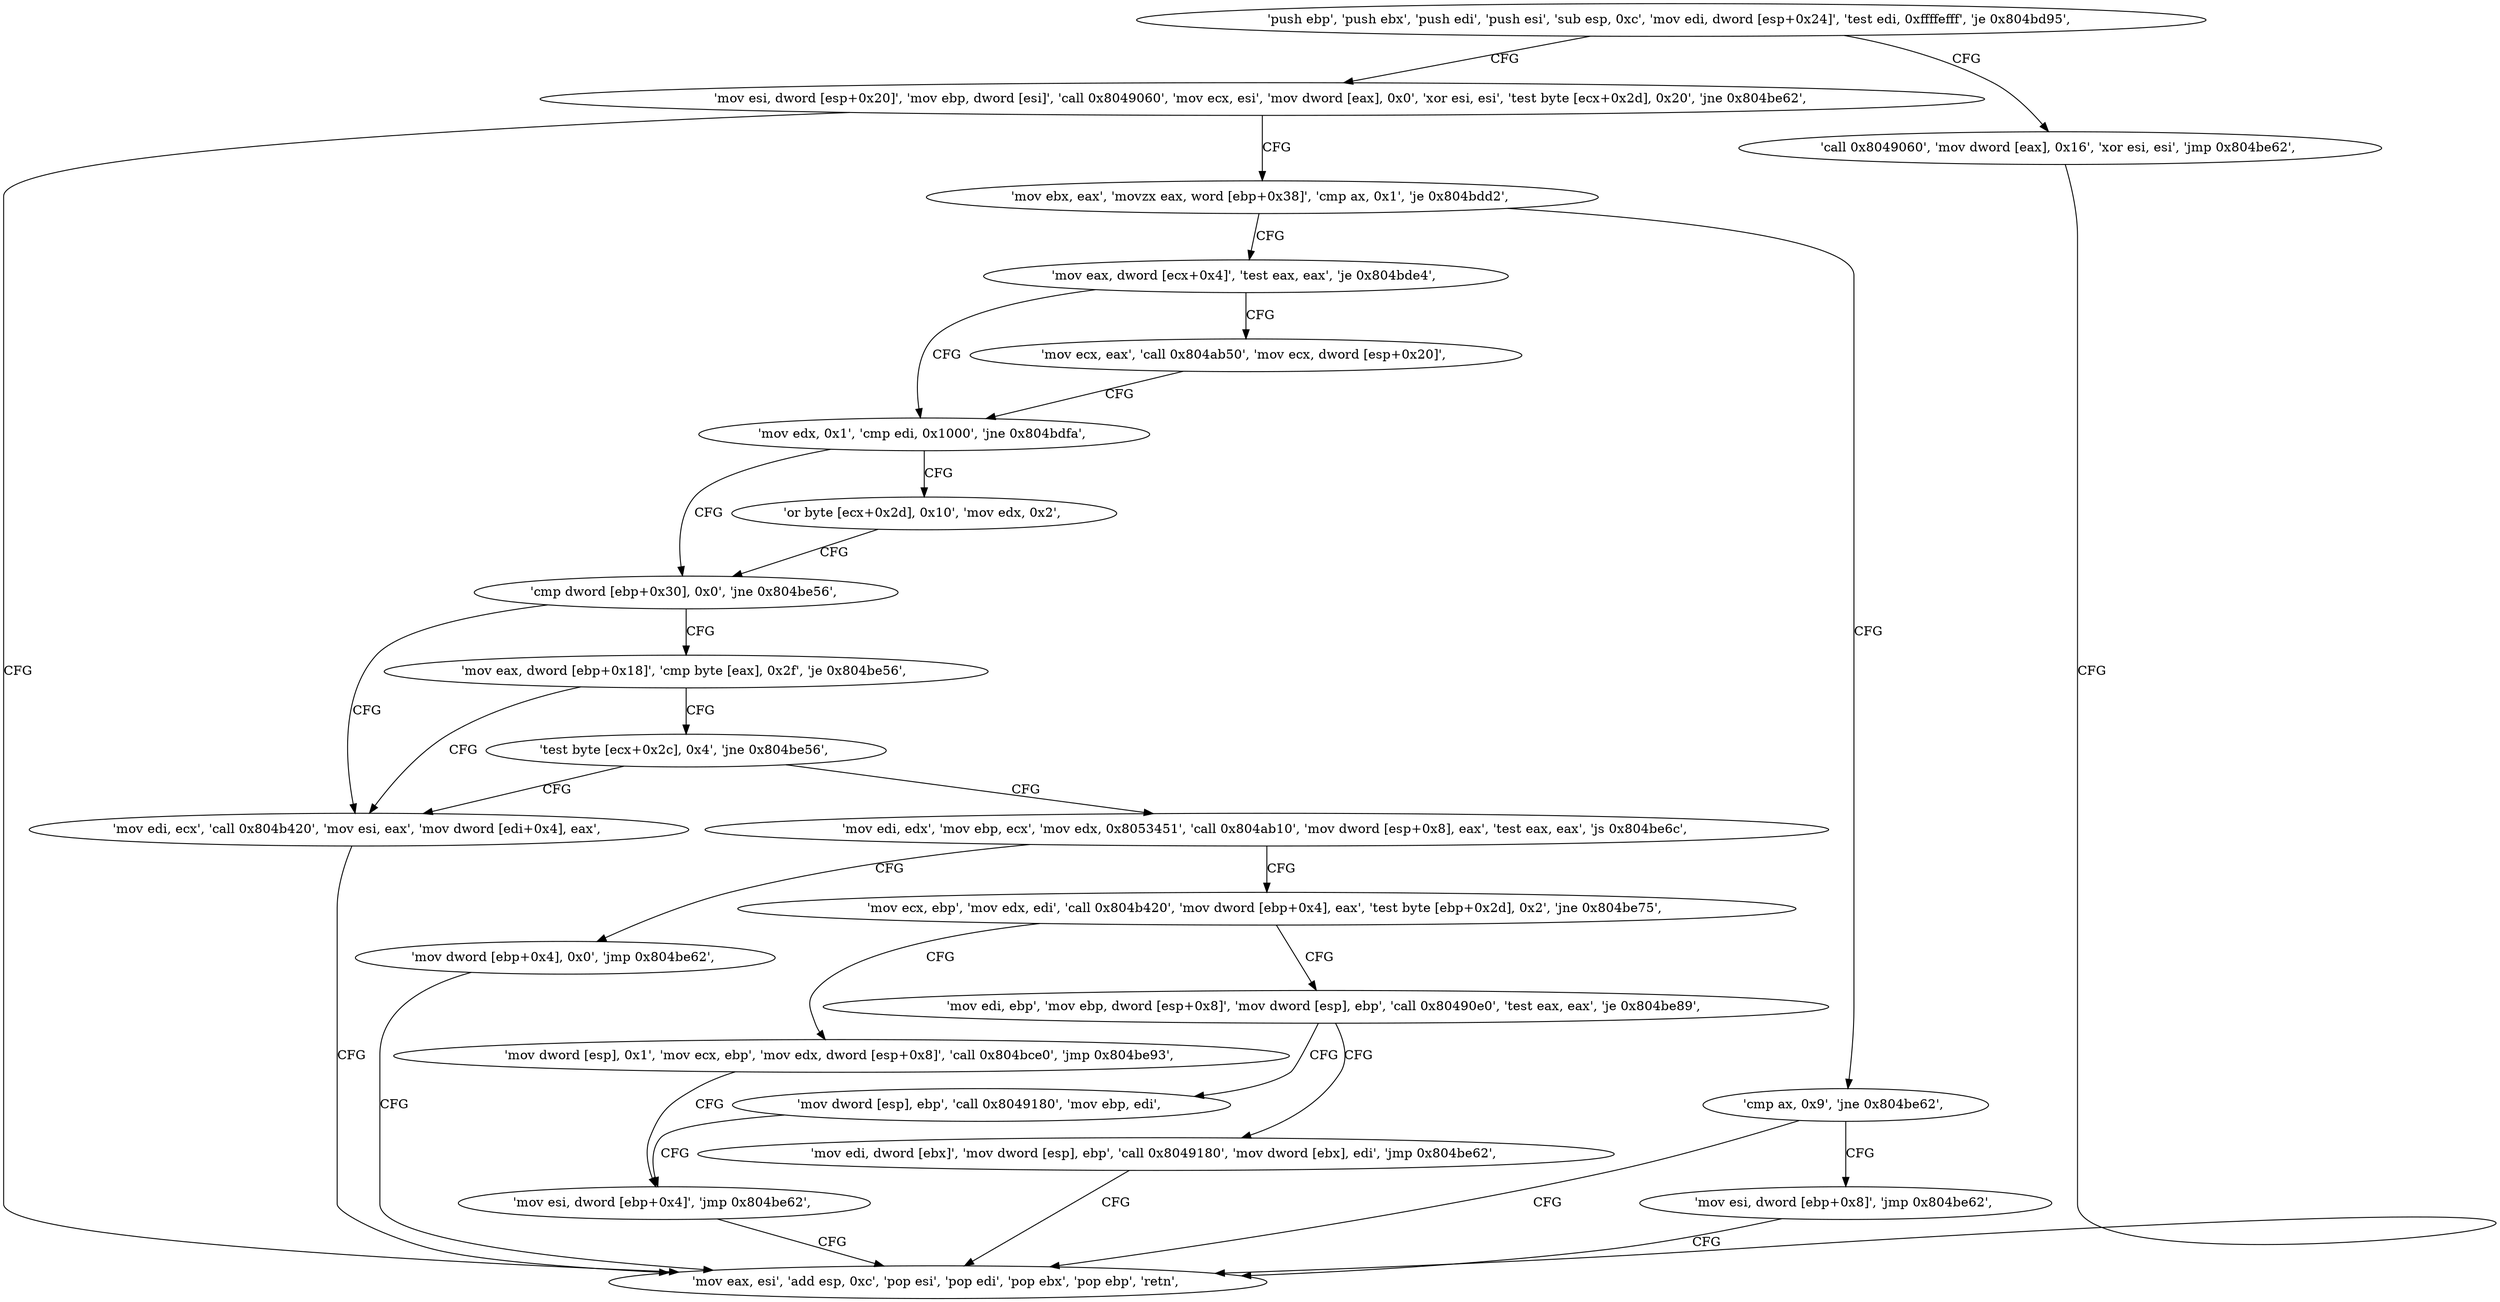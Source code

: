 digraph "func" {
"134528368" [label = "'push ebp', 'push ebx', 'push edi', 'push esi', 'sub esp, 0xc', 'mov edi, dword [esp+0x24]', 'test edi, 0xffffefff', 'je 0x804bd95', " ]
"134528405" [label = "'mov esi, dword [esp+0x20]', 'mov ebp, dword [esi]', 'call 0x8049060', 'mov ecx, esi', 'mov dword [eax], 0x0', 'xor esi, esi', 'test byte [ecx+0x2d], 0x20', 'jne 0x804be62', " ]
"134528387" [label = "'call 0x8049060', 'mov dword [eax], 0x16', 'xor esi, esi', 'jmp 0x804be62', " ]
"134528610" [label = "'mov eax, esi', 'add esp, 0xc', 'pop esi', 'pop edi', 'pop ebx', 'pop ebp', 'retn', " ]
"134528436" [label = "'mov ebx, eax', 'movzx eax, word [ebp+0x38]', 'cmp ax, 0x1', 'je 0x804bdd2', " ]
"134528466" [label = "'mov eax, dword [ecx+0x4]', 'test eax, eax', 'je 0x804bde4', " ]
"134528448" [label = "'cmp ax, 0x9', 'jne 0x804be62', " ]
"134528484" [label = "'mov edx, 0x1', 'cmp edi, 0x1000', 'jne 0x804bdfa', " ]
"134528473" [label = "'mov ecx, eax', 'call 0x804ab50', 'mov ecx, dword [esp+0x20]', " ]
"134528458" [label = "'mov esi, dword [ebp+0x8]', 'jmp 0x804be62', " ]
"134528506" [label = "'cmp dword [ebp+0x30], 0x0', 'jne 0x804be56', " ]
"134528497" [label = "'or byte [ecx+0x2d], 0x10', 'mov edx, 0x2', " ]
"134528598" [label = "'mov edi, ecx', 'call 0x804b420', 'mov esi, eax', 'mov dword [edi+0x4], eax', " ]
"134528512" [label = "'mov eax, dword [ebp+0x18]', 'cmp byte [eax], 0x2f', 'je 0x804be56', " ]
"134528520" [label = "'test byte [ecx+0x2c], 0x4', 'jne 0x804be56', " ]
"134528526" [label = "'mov edi, edx', 'mov ebp, ecx', 'mov edx, 0x8053451', 'call 0x804ab10', 'mov dword [esp+0x8], eax', 'test eax, eax', 'js 0x804be6c', " ]
"134528620" [label = "'mov dword [ebp+0x4], 0x0', 'jmp 0x804be62', " ]
"134528548" [label = "'mov ecx, ebp', 'mov edx, edi', 'call 0x804b420', 'mov dword [ebp+0x4], eax', 'test byte [ebp+0x2d], 0x2', 'jne 0x804be75', " ]
"134528629" [label = "'mov dword [esp], 0x1', 'mov ecx, ebp', 'mov edx, dword [esp+0x8]', 'call 0x804bce0', 'jmp 0x804be93', " ]
"134528566" [label = "'mov edi, ebp', 'mov ebp, dword [esp+0x8]', 'mov dword [esp], ebp', 'call 0x80490e0', 'test eax, eax', 'je 0x804be89', " ]
"134528659" [label = "'mov esi, dword [ebp+0x4]', 'jmp 0x804be62', " ]
"134528649" [label = "'mov dword [esp], ebp', 'call 0x8049180', 'mov ebp, edi', " ]
"134528584" [label = "'mov edi, dword [ebx]', 'mov dword [esp], ebp', 'call 0x8049180', 'mov dword [ebx], edi', 'jmp 0x804be62', " ]
"134528368" -> "134528405" [ label = "CFG" ]
"134528368" -> "134528387" [ label = "CFG" ]
"134528405" -> "134528610" [ label = "CFG" ]
"134528405" -> "134528436" [ label = "CFG" ]
"134528387" -> "134528610" [ label = "CFG" ]
"134528436" -> "134528466" [ label = "CFG" ]
"134528436" -> "134528448" [ label = "CFG" ]
"134528466" -> "134528484" [ label = "CFG" ]
"134528466" -> "134528473" [ label = "CFG" ]
"134528448" -> "134528610" [ label = "CFG" ]
"134528448" -> "134528458" [ label = "CFG" ]
"134528484" -> "134528506" [ label = "CFG" ]
"134528484" -> "134528497" [ label = "CFG" ]
"134528473" -> "134528484" [ label = "CFG" ]
"134528458" -> "134528610" [ label = "CFG" ]
"134528506" -> "134528598" [ label = "CFG" ]
"134528506" -> "134528512" [ label = "CFG" ]
"134528497" -> "134528506" [ label = "CFG" ]
"134528598" -> "134528610" [ label = "CFG" ]
"134528512" -> "134528598" [ label = "CFG" ]
"134528512" -> "134528520" [ label = "CFG" ]
"134528520" -> "134528598" [ label = "CFG" ]
"134528520" -> "134528526" [ label = "CFG" ]
"134528526" -> "134528620" [ label = "CFG" ]
"134528526" -> "134528548" [ label = "CFG" ]
"134528620" -> "134528610" [ label = "CFG" ]
"134528548" -> "134528629" [ label = "CFG" ]
"134528548" -> "134528566" [ label = "CFG" ]
"134528629" -> "134528659" [ label = "CFG" ]
"134528566" -> "134528649" [ label = "CFG" ]
"134528566" -> "134528584" [ label = "CFG" ]
"134528659" -> "134528610" [ label = "CFG" ]
"134528649" -> "134528659" [ label = "CFG" ]
"134528584" -> "134528610" [ label = "CFG" ]
}
